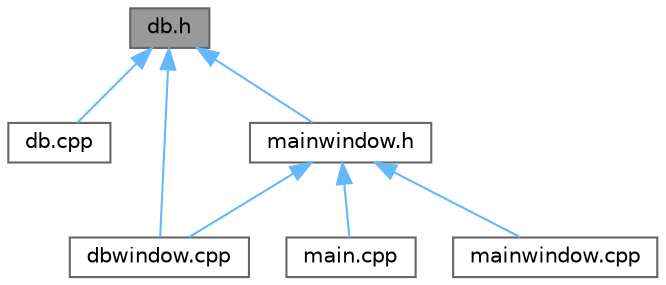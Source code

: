 digraph "db.h"
{
 // LATEX_PDF_SIZE
  bgcolor="transparent";
  edge [fontname=Helvetica,fontsize=10,labelfontname=Helvetica,labelfontsize=10];
  node [fontname=Helvetica,fontsize=10,shape=box,height=0.2,width=0.4];
  Node1 [id="Node000001",label="db.h",height=0.2,width=0.4,color="gray40", fillcolor="grey60", style="filled", fontcolor="black",tooltip="Database utility class for handling application data storage and retrieval."];
  Node1 -> Node2 [id="edge7_Node000001_Node000002",dir="back",color="steelblue1",style="solid",tooltip=" "];
  Node2 [id="Node000002",label="db.cpp",height=0.2,width=0.4,color="grey40", fillcolor="white", style="filled",URL="$db_8cpp.html",tooltip="Implementation of database utility functions."];
  Node1 -> Node3 [id="edge8_Node000001_Node000003",dir="back",color="steelblue1",style="solid",tooltip=" "];
  Node3 [id="Node000003",label="dbwindow.cpp",height=0.2,width=0.4,color="grey40", fillcolor="white", style="filled",URL="$dbwindow_8cpp.html",tooltip="Implementation of the database browser window."];
  Node1 -> Node4 [id="edge9_Node000001_Node000004",dir="back",color="steelblue1",style="solid",tooltip=" "];
  Node4 [id="Node000004",label="mainwindow.h",height=0.2,width=0.4,color="grey40", fillcolor="white", style="filled",URL="$mainwindow_8h.html",tooltip=" "];
  Node4 -> Node3 [id="edge10_Node000004_Node000003",dir="back",color="steelblue1",style="solid",tooltip=" "];
  Node4 -> Node5 [id="edge11_Node000004_Node000005",dir="back",color="steelblue1",style="solid",tooltip=" "];
  Node5 [id="Node000005",label="main.cpp",height=0.2,width=0.4,color="grey40", fillcolor="white", style="filled",URL="$main_8cpp.html",tooltip="Main application entry point for the Air Quality Monitoring System."];
  Node4 -> Node6 [id="edge12_Node000004_Node000006",dir="back",color="steelblue1",style="solid",tooltip=" "];
  Node6 [id="Node000006",label="mainwindow.cpp",height=0.2,width=0.4,color="grey40", fillcolor="white", style="filled",URL="$mainwindow_8cpp.html",tooltip="Implementation of the MainWindow class."];
}
